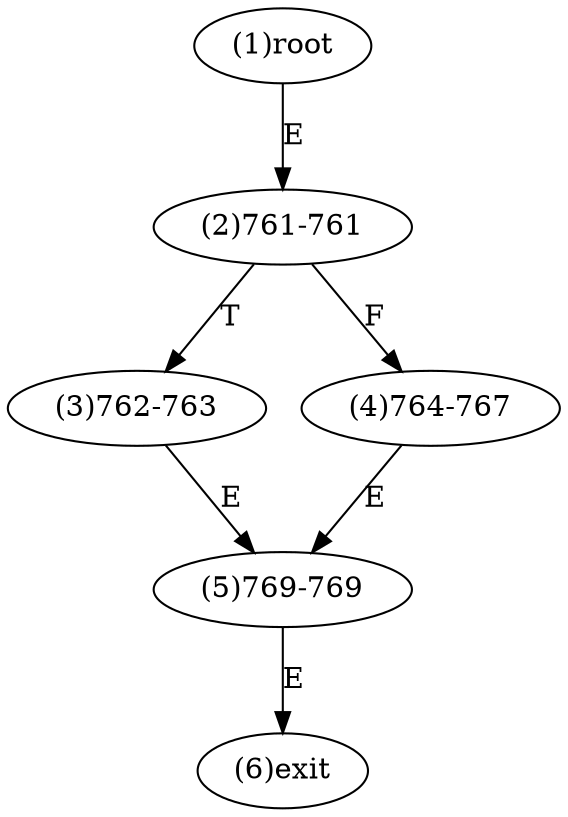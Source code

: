 digraph "" { 
1[ label="(1)root"];
2[ label="(2)761-761"];
3[ label="(3)762-763"];
4[ label="(4)764-767"];
5[ label="(5)769-769"];
6[ label="(6)exit"];
1->2[ label="E"];
2->4[ label="F"];
2->3[ label="T"];
3->5[ label="E"];
4->5[ label="E"];
5->6[ label="E"];
}